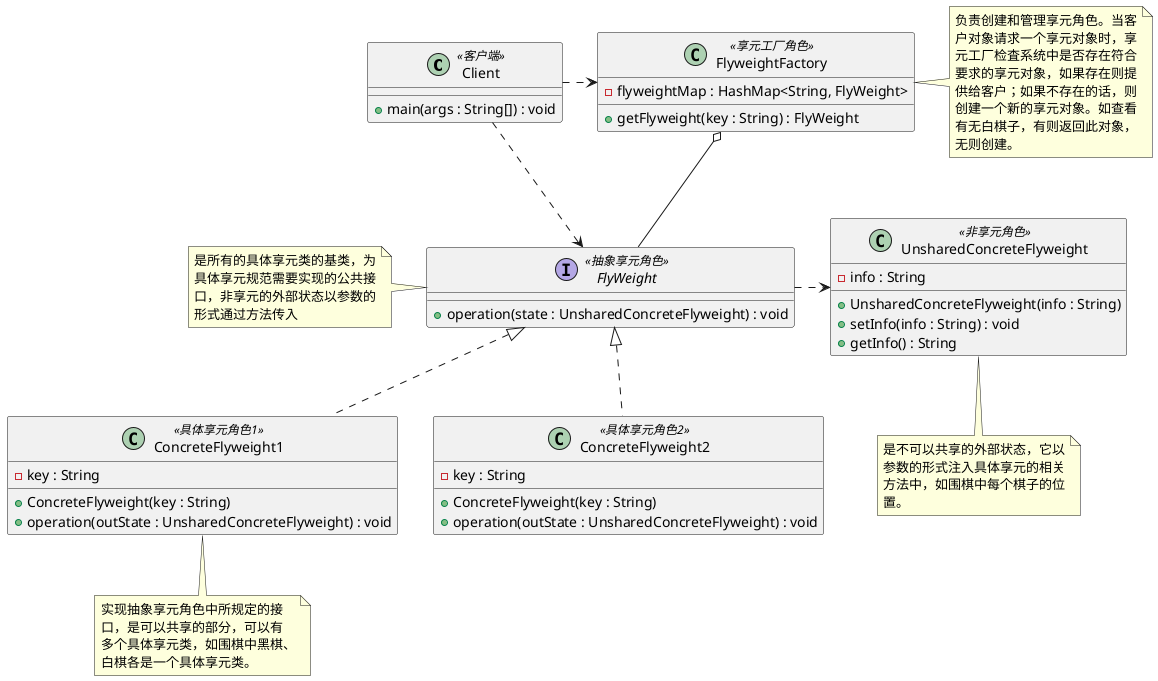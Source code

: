 @startuml

class Client <<客户端>> {
    + main(args : String[]) : void
}

class UnsharedConcreteFlyweight <<非享元角色>> {
    - info : String
    + UnsharedConcreteFlyweight(info : String)
    + setInfo(info : String) : void
    + getInfo() : String
}

interface FlyWeight <<抽象享元角色>> {
    + operation(state : UnsharedConcreteFlyweight) : void
}

class ConcreteFlyweight1 <<具体享元角色1>> implements FlyWeight {
    - key : String
    + ConcreteFlyweight(key : String)
    + operation(outState : UnsharedConcreteFlyweight) : void
}

class ConcreteFlyweight2 <<具体享元角色2>> implements FlyWeight {
    - key : String
    + ConcreteFlyweight(key : String)
    + operation(outState : UnsharedConcreteFlyweight) : void
}


class FlyweightFactory <<享元工厂角色>> {
    - flyweightMap : HashMap<String, FlyWeight>
    + getFlyweight(key : String) : FlyWeight
}



Client .right.> FlyweightFactory
Client ..> FlyWeight
FlyWeight .right.> UnsharedConcreteFlyweight
FlyweightFactory o-- FlyWeight


note left of FlyWeight
    是所有的具体享元类的基类，为
    具体享元规范需要实现的公共接
    口，非享元的外部状态以参数的
    形式通过方法传入
end note

note bottom of ConcreteFlyweight1
    实现抽象享元角色中所规定的接
    口，是可以共享的部分，可以有
    多个具体享元类，如围棋中黑棋、
    白棋各是一个具体享元类。
end note

note bottom of UnsharedConcreteFlyweight
    是不可以共享的外部状态，它以
    参数的形式注入具体享元的相关
    方法中，如围棋中每个棋子的位
    置。
end note

note right of FlyweightFactory
    负责创建和管理享元角色。当客
    户对象请求一个享元对象时，享
    元工厂检査系统中是否存在符合
    要求的享元对象，如果存在则提
    供给客户；如果不存在的话，则
    创建一个新的享元对象。如查看
    有无白棋子，有则返回此对象，
    无则创建。
end note

@enduml